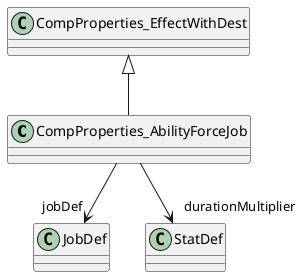 @startuml
class CompProperties_AbilityForceJob {
}
CompProperties_EffectWithDest <|-- CompProperties_AbilityForceJob
CompProperties_AbilityForceJob --> "jobDef" JobDef
CompProperties_AbilityForceJob --> "durationMultiplier" StatDef
@enduml
